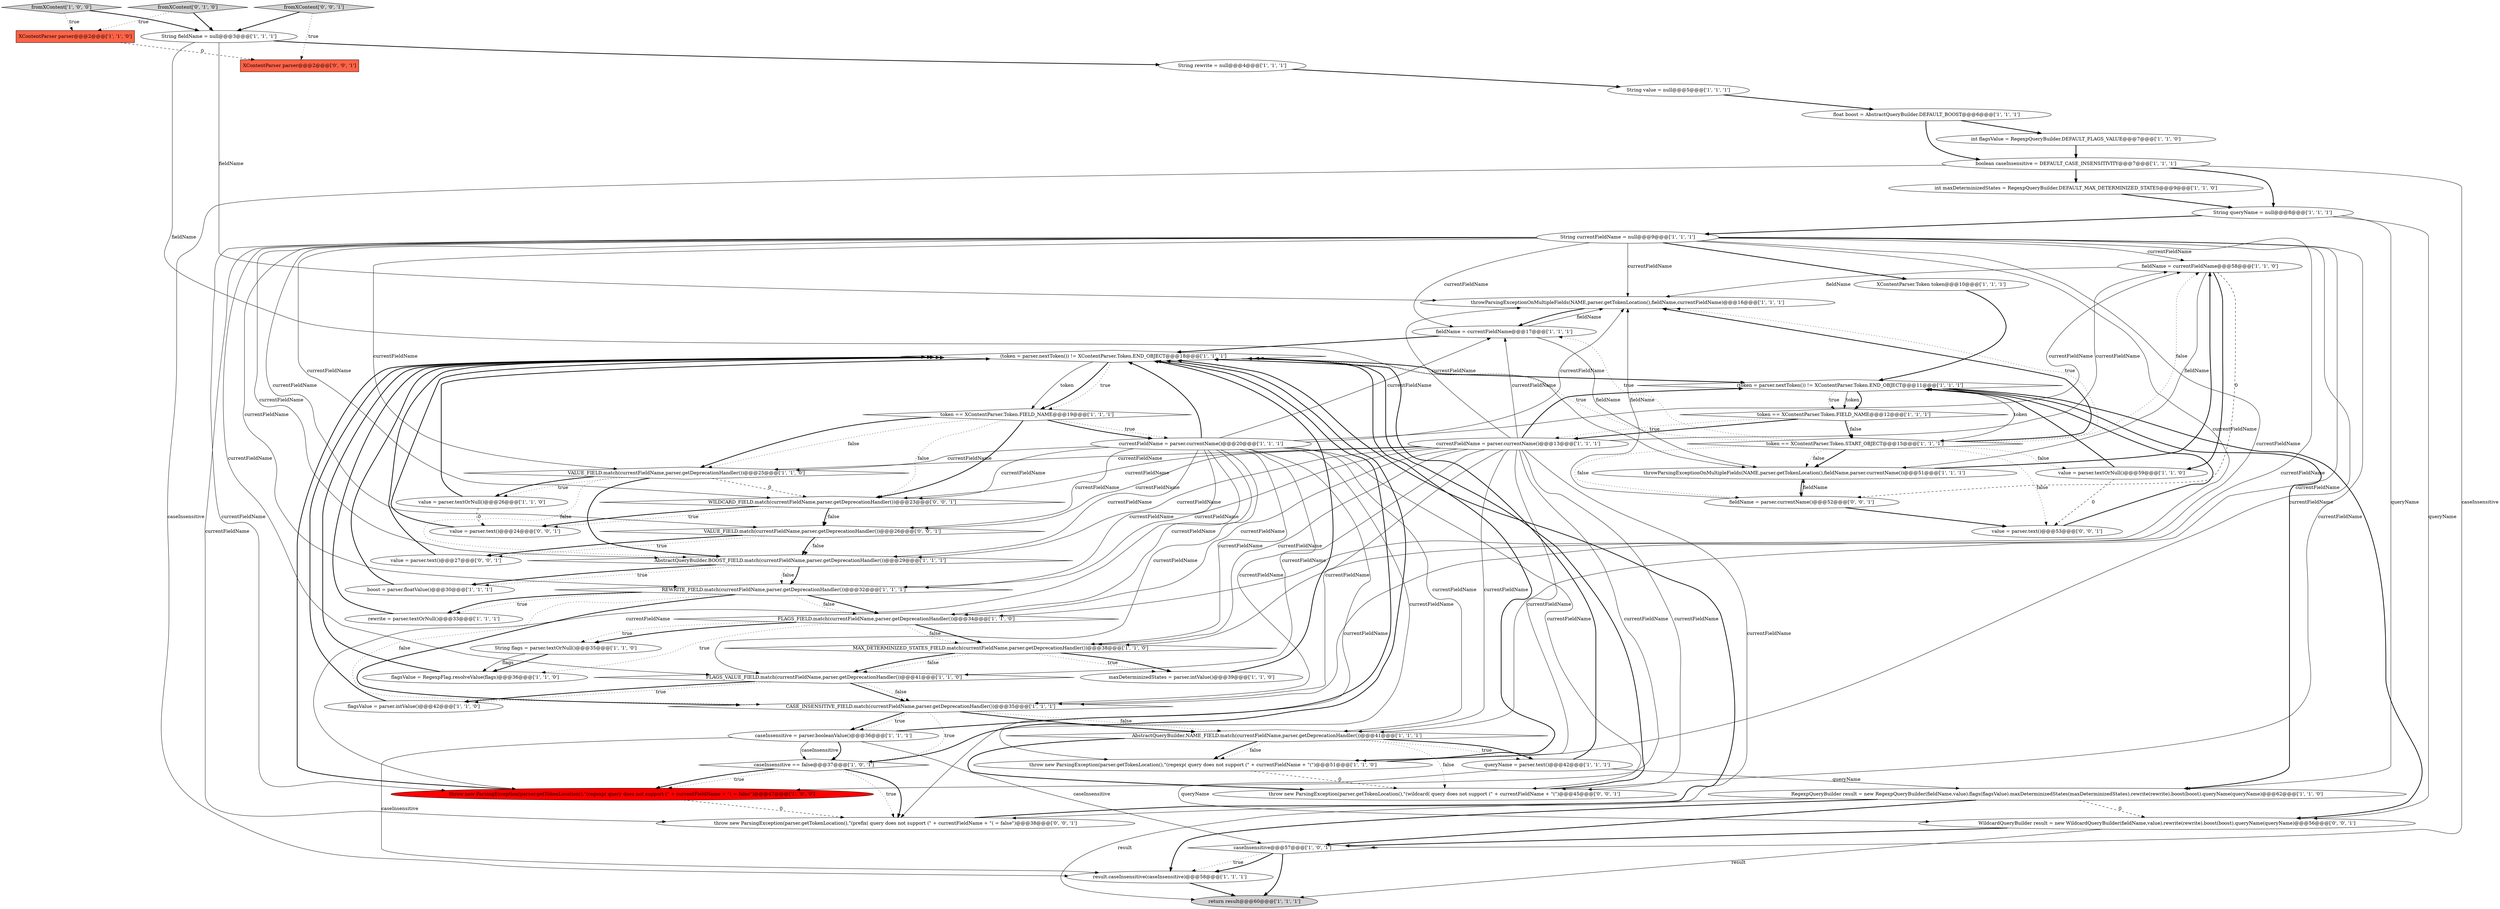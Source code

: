 digraph {
42 [style = filled, label = "fieldName = currentFieldName@@@58@@@['1', '1', '0']", fillcolor = white, shape = ellipse image = "AAA0AAABBB1BBB"];
25 [style = filled, label = "throwParsingExceptionOnMultipleFields(NAME,parser.getTokenLocation(),fieldName,currentFieldName)@@@16@@@['1', '1', '1']", fillcolor = white, shape = ellipse image = "AAA0AAABBB1BBB"];
26 [style = filled, label = "caseInsensitive == false@@@37@@@['1', '0', '1']", fillcolor = white, shape = diamond image = "AAA0AAABBB1BBB"];
39 [style = filled, label = "XContentParser.Token token@@@10@@@['1', '1', '1']", fillcolor = white, shape = ellipse image = "AAA0AAABBB1BBB"];
52 [style = filled, label = "WILDCARD_FIELD.match(currentFieldName,parser.getDeprecationHandler())@@@23@@@['0', '0', '1']", fillcolor = white, shape = diamond image = "AAA0AAABBB3BBB"];
10 [style = filled, label = "throw new ParsingException(parser.getTokenLocation(),\"(regexp( query does not support (\" + currentFieldName + \"(\")@@@51@@@['1', '1', '0']", fillcolor = white, shape = ellipse image = "AAA0AAABBB1BBB"];
14 [style = filled, label = "FLAGS_VALUE_FIELD.match(currentFieldName,parser.getDeprecationHandler())@@@41@@@['1', '1', '0']", fillcolor = white, shape = diamond image = "AAA0AAABBB1BBB"];
19 [style = filled, label = "token == XContentParser.Token.START_OBJECT@@@15@@@['1', '1', '1']", fillcolor = white, shape = diamond image = "AAA0AAABBB1BBB"];
7 [style = filled, label = "FLAGS_FIELD.match(currentFieldName,parser.getDeprecationHandler())@@@34@@@['1', '1', '0']", fillcolor = white, shape = diamond image = "AAA0AAABBB1BBB"];
48 [style = filled, label = "fromXContent['0', '1', '0']", fillcolor = lightgray, shape = diamond image = "AAA0AAABBB2BBB"];
54 [style = filled, label = "throw new ParsingException(parser.getTokenLocation(),\"(prefix( query does not support (\" + currentFieldName + \"( = false\")@@@38@@@['0', '0', '1']", fillcolor = white, shape = ellipse image = "AAA0AAABBB3BBB"];
58 [style = filled, label = "throw new ParsingException(parser.getTokenLocation(),\"(wildcard( query does not support (\" + currentFieldName + \"(\")@@@45@@@['0', '0', '1']", fillcolor = white, shape = ellipse image = "AAA0AAABBB3BBB"];
0 [style = filled, label = "(token = parser.nextToken()) != XContentParser.Token.END_OBJECT@@@11@@@['1', '1', '1']", fillcolor = white, shape = diamond image = "AAA0AAABBB1BBB"];
45 [style = filled, label = "boolean caseInsensitive = DEFAULT_CASE_INSENSITIVITY@@@7@@@['1', '1', '1']", fillcolor = white, shape = ellipse image = "AAA0AAABBB1BBB"];
17 [style = filled, label = "token == XContentParser.Token.FIELD_NAME@@@12@@@['1', '1', '1']", fillcolor = white, shape = diamond image = "AAA0AAABBB1BBB"];
51 [style = filled, label = "value = parser.text()@@@27@@@['0', '0', '1']", fillcolor = white, shape = ellipse image = "AAA0AAABBB3BBB"];
1 [style = filled, label = "value = parser.textOrNull()@@@26@@@['1', '1', '0']", fillcolor = white, shape = ellipse image = "AAA0AAABBB1BBB"];
13 [style = filled, label = "rewrite = parser.textOrNull()@@@33@@@['1', '1', '1']", fillcolor = white, shape = ellipse image = "AAA0AAABBB1BBB"];
41 [style = filled, label = "token == XContentParser.Token.FIELD_NAME@@@19@@@['1', '1', '1']", fillcolor = white, shape = diamond image = "AAA0AAABBB1BBB"];
55 [style = filled, label = "fieldName = parser.currentName()@@@52@@@['0', '0', '1']", fillcolor = white, shape = ellipse image = "AAA0AAABBB3BBB"];
30 [style = filled, label = "String flags = parser.textOrNull()@@@35@@@['1', '1', '0']", fillcolor = white, shape = ellipse image = "AAA0AAABBB1BBB"];
2 [style = filled, label = "fieldName = currentFieldName@@@17@@@['1', '1', '1']", fillcolor = white, shape = ellipse image = "AAA0AAABBB1BBB"];
32 [style = filled, label = "currentFieldName = parser.currentName()@@@20@@@['1', '1', '1']", fillcolor = white, shape = ellipse image = "AAA0AAABBB1BBB"];
27 [style = filled, label = "String value = null@@@5@@@['1', '1', '1']", fillcolor = white, shape = ellipse image = "AAA0AAABBB1BBB"];
9 [style = filled, label = "int maxDeterminizedStates = RegexpQueryBuilder.DEFAULT_MAX_DETERMINIZED_STATES@@@9@@@['1', '1', '0']", fillcolor = white, shape = ellipse image = "AAA0AAABBB1BBB"];
29 [style = filled, label = "flagsValue = RegexpFlag.resolveValue(flags)@@@36@@@['1', '1', '0']", fillcolor = white, shape = ellipse image = "AAA0AAABBB1BBB"];
47 [style = filled, label = "fromXContent['1', '0', '0']", fillcolor = lightgray, shape = diamond image = "AAA0AAABBB1BBB"];
59 [style = filled, label = "WildcardQueryBuilder result = new WildcardQueryBuilder(fieldName,value).rewrite(rewrite).boost(boost).queryName(queryName)@@@56@@@['0', '0', '1']", fillcolor = white, shape = ellipse image = "AAA0AAABBB3BBB"];
31 [style = filled, label = "value = parser.textOrNull()@@@59@@@['1', '1', '0']", fillcolor = white, shape = ellipse image = "AAA0AAABBB1BBB"];
34 [style = filled, label = "throwParsingExceptionOnMultipleFields(NAME,parser.getTokenLocation(),fieldName,parser.currentName())@@@51@@@['1', '1', '1']", fillcolor = white, shape = ellipse image = "AAA0AAABBB1BBB"];
11 [style = filled, label = "float boost = AbstractQueryBuilder.DEFAULT_BOOST@@@6@@@['1', '1', '1']", fillcolor = white, shape = ellipse image = "AAA0AAABBB1BBB"];
4 [style = filled, label = "String rewrite = null@@@4@@@['1', '1', '1']", fillcolor = white, shape = ellipse image = "AAA0AAABBB1BBB"];
21 [style = filled, label = "boost = parser.floatValue()@@@30@@@['1', '1', '1']", fillcolor = white, shape = ellipse image = "AAA0AAABBB1BBB"];
53 [style = filled, label = "value = parser.text()@@@53@@@['0', '0', '1']", fillcolor = white, shape = ellipse image = "AAA0AAABBB3BBB"];
24 [style = filled, label = "MAX_DETERMINIZED_STATES_FIELD.match(currentFieldName,parser.getDeprecationHandler())@@@38@@@['1', '1', '0']", fillcolor = white, shape = diamond image = "AAA0AAABBB1BBB"];
57 [style = filled, label = "VALUE_FIELD.match(currentFieldName,parser.getDeprecationHandler())@@@26@@@['0', '0', '1']", fillcolor = white, shape = diamond image = "AAA0AAABBB3BBB"];
44 [style = filled, label = "throw new ParsingException(parser.getTokenLocation(),\"(regexp( query does not support (\" + currentFieldName + \"( = false\")@@@47@@@['1', '0', '0']", fillcolor = red, shape = ellipse image = "AAA1AAABBB1BBB"];
8 [style = filled, label = "XContentParser parser@@@2@@@['1', '1', '0']", fillcolor = tomato, shape = box image = "AAA0AAABBB1BBB"];
36 [style = filled, label = "AbstractQueryBuilder.BOOST_FIELD.match(currentFieldName,parser.getDeprecationHandler())@@@29@@@['1', '1', '1']", fillcolor = white, shape = diamond image = "AAA0AAABBB1BBB"];
40 [style = filled, label = "caseInsensitive@@@57@@@['1', '0', '1']", fillcolor = white, shape = diamond image = "AAA0AAABBB1BBB"];
3 [style = filled, label = "CASE_INSENSITIVE_FIELD.match(currentFieldName,parser.getDeprecationHandler())@@@35@@@['1', '1', '1']", fillcolor = white, shape = diamond image = "AAA0AAABBB1BBB"];
15 [style = filled, label = "AbstractQueryBuilder.NAME_FIELD.match(currentFieldName,parser.getDeprecationHandler())@@@41@@@['1', '1', '1']", fillcolor = white, shape = diamond image = "AAA0AAABBB1BBB"];
43 [style = filled, label = "result.caseInsensitive(caseInsensitive)@@@58@@@['1', '1', '1']", fillcolor = white, shape = ellipse image = "AAA0AAABBB1BBB"];
5 [style = filled, label = "return result@@@60@@@['1', '1', '1']", fillcolor = lightgray, shape = ellipse image = "AAA0AAABBB1BBB"];
22 [style = filled, label = "String queryName = null@@@8@@@['1', '1', '1']", fillcolor = white, shape = ellipse image = "AAA0AAABBB1BBB"];
56 [style = filled, label = "fromXContent['0', '0', '1']", fillcolor = lightgray, shape = diamond image = "AAA0AAABBB3BBB"];
33 [style = filled, label = "maxDeterminizedStates = parser.intValue()@@@39@@@['1', '1', '0']", fillcolor = white, shape = ellipse image = "AAA0AAABBB1BBB"];
12 [style = filled, label = "(token = parser.nextToken()) != XContentParser.Token.END_OBJECT@@@18@@@['1', '1', '1']", fillcolor = white, shape = diamond image = "AAA0AAABBB1BBB"];
50 [style = filled, label = "value = parser.text()@@@24@@@['0', '0', '1']", fillcolor = white, shape = ellipse image = "AAA0AAABBB3BBB"];
46 [style = filled, label = "flagsValue = parser.intValue()@@@42@@@['1', '1', '0']", fillcolor = white, shape = ellipse image = "AAA0AAABBB1BBB"];
16 [style = filled, label = "String fieldName = null@@@3@@@['1', '1', '1']", fillcolor = white, shape = ellipse image = "AAA0AAABBB1BBB"];
35 [style = filled, label = "queryName = parser.text()@@@42@@@['1', '1', '1']", fillcolor = white, shape = ellipse image = "AAA0AAABBB1BBB"];
37 [style = filled, label = "currentFieldName = parser.currentName()@@@13@@@['1', '1', '1']", fillcolor = white, shape = ellipse image = "AAA0AAABBB1BBB"];
6 [style = filled, label = "VALUE_FIELD.match(currentFieldName,parser.getDeprecationHandler())@@@25@@@['1', '1', '0']", fillcolor = white, shape = diamond image = "AAA0AAABBB1BBB"];
20 [style = filled, label = "int flagsValue = RegexpQueryBuilder.DEFAULT_FLAGS_VALUE@@@7@@@['1', '1', '0']", fillcolor = white, shape = ellipse image = "AAA0AAABBB1BBB"];
23 [style = filled, label = "RegexpQueryBuilder result = new RegexpQueryBuilder(fieldName,value).flags(flagsValue).maxDeterminizedStates(maxDeterminizedStates).rewrite(rewrite).boost(boost).queryName(queryName)@@@62@@@['1', '1', '0']", fillcolor = white, shape = ellipse image = "AAA0AAABBB1BBB"];
38 [style = filled, label = "String currentFieldName = null@@@9@@@['1', '1', '1']", fillcolor = white, shape = ellipse image = "AAA0AAABBB1BBB"];
28 [style = filled, label = "REWRITE_FIELD.match(currentFieldName,parser.getDeprecationHandler())@@@32@@@['1', '1', '1']", fillcolor = white, shape = diamond image = "AAA0AAABBB1BBB"];
49 [style = filled, label = "XContentParser parser@@@2@@@['0', '0', '1']", fillcolor = tomato, shape = box image = "AAA0AAABBB3BBB"];
18 [style = filled, label = "caseInsensitive = parser.booleanValue()@@@36@@@['1', '1', '1']", fillcolor = white, shape = ellipse image = "AAA0AAABBB1BBB"];
38->15 [style = solid, label="currentFieldName"];
14->3 [style = bold, label=""];
38->14 [style = solid, label="currentFieldName"];
37->0 [style = bold, label=""];
15->10 [style = bold, label=""];
37->44 [style = solid, label="currentFieldName"];
38->52 [style = solid, label="currentFieldName"];
7->30 [style = bold, label=""];
32->12 [style = bold, label=""];
15->58 [style = dotted, label="false"];
19->31 [style = dotted, label="false"];
6->1 [style = dotted, label="true"];
36->28 [style = bold, label=""];
57->36 [style = dotted, label="false"];
24->33 [style = dotted, label="true"];
3->15 [style = dotted, label="false"];
36->21 [style = dotted, label="true"];
35->23 [style = solid, label="queryName"];
58->12 [style = bold, label=""];
38->39 [style = bold, label=""];
40->43 [style = dotted, label="true"];
30->29 [style = bold, label=""];
57->51 [style = dotted, label="true"];
3->18 [style = bold, label=""];
26->12 [style = bold, label=""];
18->40 [style = solid, label="caseInsensitive"];
37->25 [style = solid, label="currentFieldName"];
10->58 [style = dashed, label="0"];
32->42 [style = solid, label="currentFieldName"];
10->12 [style = bold, label=""];
45->22 [style = bold, label=""];
38->44 [style = solid, label="currentFieldName"];
14->46 [style = bold, label=""];
50->12 [style = bold, label=""];
1->12 [style = bold, label=""];
38->28 [style = solid, label="currentFieldName"];
38->42 [style = solid, label="currentFieldName"];
35->59 [style = solid, label="queryName"];
28->3 [style = bold, label=""];
59->5 [style = solid, label="result"];
28->13 [style = dotted, label="true"];
38->7 [style = solid, label="currentFieldName"];
20->45 [style = bold, label=""];
35->12 [style = bold, label=""];
32->24 [style = solid, label="currentFieldName"];
19->34 [style = bold, label=""];
41->32 [style = bold, label=""];
24->14 [style = dotted, label="false"];
38->3 [style = solid, label="currentFieldName"];
57->51 [style = bold, label=""];
12->41 [style = solid, label="token"];
37->54 [style = solid, label="currentFieldName"];
32->52 [style = solid, label="currentFieldName"];
0->17 [style = bold, label=""];
32->7 [style = solid, label="currentFieldName"];
26->44 [style = dotted, label="true"];
54->12 [style = bold, label=""];
18->12 [style = bold, label=""];
3->26 [style = dotted, label="true"];
32->15 [style = solid, label="currentFieldName"];
42->31 [style = bold, label=""];
41->6 [style = bold, label=""];
34->42 [style = bold, label=""];
15->35 [style = dotted, label="true"];
23->59 [style = dashed, label="0"];
30->29 [style = solid, label="flags"];
37->57 [style = solid, label="currentFieldName"];
17->37 [style = bold, label=""];
44->12 [style = bold, label=""];
25->2 [style = bold, label=""];
42->55 [style = dashed, label="0"];
15->35 [style = bold, label=""];
19->25 [style = bold, label=""];
22->59 [style = solid, label="queryName"];
12->41 [style = bold, label=""];
7->29 [style = dotted, label="true"];
32->28 [style = solid, label="currentFieldName"];
22->38 [style = bold, label=""];
38->54 [style = solid, label="currentFieldName"];
7->24 [style = bold, label=""];
13->12 [style = bold, label=""];
0->23 [style = bold, label=""];
27->11 [style = bold, label=""];
40->5 [style = bold, label=""];
55->25 [style = solid, label="fieldName"];
7->24 [style = dotted, label="false"];
3->18 [style = dotted, label="true"];
48->16 [style = bold, label=""];
38->10 [style = solid, label="currentFieldName"];
38->25 [style = solid, label="currentFieldName"];
56->16 [style = bold, label=""];
37->2 [style = solid, label="currentFieldName"];
55->34 [style = solid, label="fieldName"];
47->16 [style = bold, label=""];
32->58 [style = solid, label="currentFieldName"];
9->22 [style = bold, label=""];
44->54 [style = dashed, label="0"];
19->55 [style = dotted, label="false"];
47->8 [style = dotted, label="true"];
37->36 [style = solid, label="currentFieldName"];
32->25 [style = solid, label="currentFieldName"];
36->28 [style = dotted, label="false"];
28->3 [style = dotted, label="false"];
15->58 [style = bold, label=""];
37->28 [style = solid, label="currentFieldName"];
42->25 [style = solid, label="fieldName"];
31->0 [style = bold, label=""];
51->12 [style = bold, label=""];
32->10 [style = solid, label="currentFieldName"];
18->26 [style = bold, label=""];
23->43 [style = bold, label=""];
19->12 [style = dotted, label="true"];
12->41 [style = dotted, label="true"];
34->55 [style = bold, label=""];
33->12 [style = bold, label=""];
6->36 [style = dotted, label="false"];
26->54 [style = dotted, label="true"];
37->10 [style = solid, label="currentFieldName"];
32->44 [style = solid, label="currentFieldName"];
19->34 [style = dotted, label="false"];
6->52 [style = dashed, label="0"];
21->12 [style = bold, label=""];
24->33 [style = bold, label=""];
6->1 [style = bold, label=""];
52->50 [style = dotted, label="true"];
16->25 [style = solid, label="fieldName"];
31->53 [style = dashed, label="0"];
32->54 [style = solid, label="currentFieldName"];
26->54 [style = bold, label=""];
41->52 [style = dotted, label="false"];
26->44 [style = bold, label=""];
43->5 [style = bold, label=""];
19->42 [style = dotted, label="false"];
37->24 [style = solid, label="currentFieldName"];
32->2 [style = solid, label="currentFieldName"];
41->32 [style = dotted, label="true"];
32->6 [style = solid, label="currentFieldName"];
52->50 [style = bold, label=""];
17->37 [style = dotted, label="true"];
40->43 [style = bold, label=""];
16->4 [style = bold, label=""];
2->25 [style = solid, label="fieldName"];
45->9 [style = bold, label=""];
1->50 [style = dashed, label="0"];
53->0 [style = bold, label=""];
0->59 [style = bold, label=""];
37->58 [style = solid, label="currentFieldName"];
11->20 [style = bold, label=""];
19->25 [style = dotted, label="true"];
19->53 [style = dotted, label="false"];
32->14 [style = solid, label="currentFieldName"];
46->12 [style = bold, label=""];
37->42 [style = solid, label="currentFieldName"];
38->2 [style = solid, label="currentFieldName"];
32->57 [style = solid, label="currentFieldName"];
19->2 [style = dotted, label="true"];
16->34 [style = solid, label="fieldName"];
37->6 [style = solid, label="currentFieldName"];
52->57 [style = dotted, label="false"];
59->40 [style = bold, label=""];
28->7 [style = bold, label=""];
11->45 [style = bold, label=""];
17->19 [style = dotted, label="false"];
28->13 [style = bold, label=""];
38->6 [style = solid, label="currentFieldName"];
3->15 [style = bold, label=""];
38->58 [style = solid, label="currentFieldName"];
37->7 [style = solid, label="currentFieldName"];
45->43 [style = solid, label="caseInsensitive"];
12->0 [style = bold, label=""];
42->34 [style = solid, label="fieldName"];
6->36 [style = bold, label=""];
17->19 [style = bold, label=""];
2->34 [style = solid, label="fieldName"];
2->12 [style = bold, label=""];
24->14 [style = bold, label=""];
41->52 [style = bold, label=""];
32->3 [style = solid, label="currentFieldName"];
14->3 [style = dotted, label="false"];
36->21 [style = bold, label=""];
37->15 [style = solid, label="currentFieldName"];
29->12 [style = bold, label=""];
22->23 [style = solid, label="queryName"];
39->0 [style = bold, label=""];
38->24 [style = solid, label="currentFieldName"];
14->46 [style = dotted, label="true"];
0->19 [style = solid, label="token"];
23->40 [style = bold, label=""];
28->7 [style = dotted, label="false"];
18->43 [style = solid, label="caseInsensitive"];
4->27 [style = bold, label=""];
55->53 [style = bold, label=""];
48->8 [style = dotted, label="true"];
57->36 [style = bold, label=""];
37->3 [style = solid, label="currentFieldName"];
41->6 [style = dotted, label="false"];
38->36 [style = solid, label="currentFieldName"];
0->17 [style = dotted, label="true"];
37->14 [style = solid, label="currentFieldName"];
18->26 [style = solid, label="caseInsensitive"];
23->5 [style = solid, label="result"];
56->49 [style = dotted, label="true"];
52->57 [style = bold, label=""];
7->30 [style = dotted, label="true"];
0->17 [style = solid, label="token"];
38->57 [style = solid, label="currentFieldName"];
37->52 [style = solid, label="currentFieldName"];
15->10 [style = dotted, label="false"];
45->40 [style = solid, label="caseInsensitive"];
8->49 [style = dashed, label="0"];
32->36 [style = solid, label="currentFieldName"];
}
